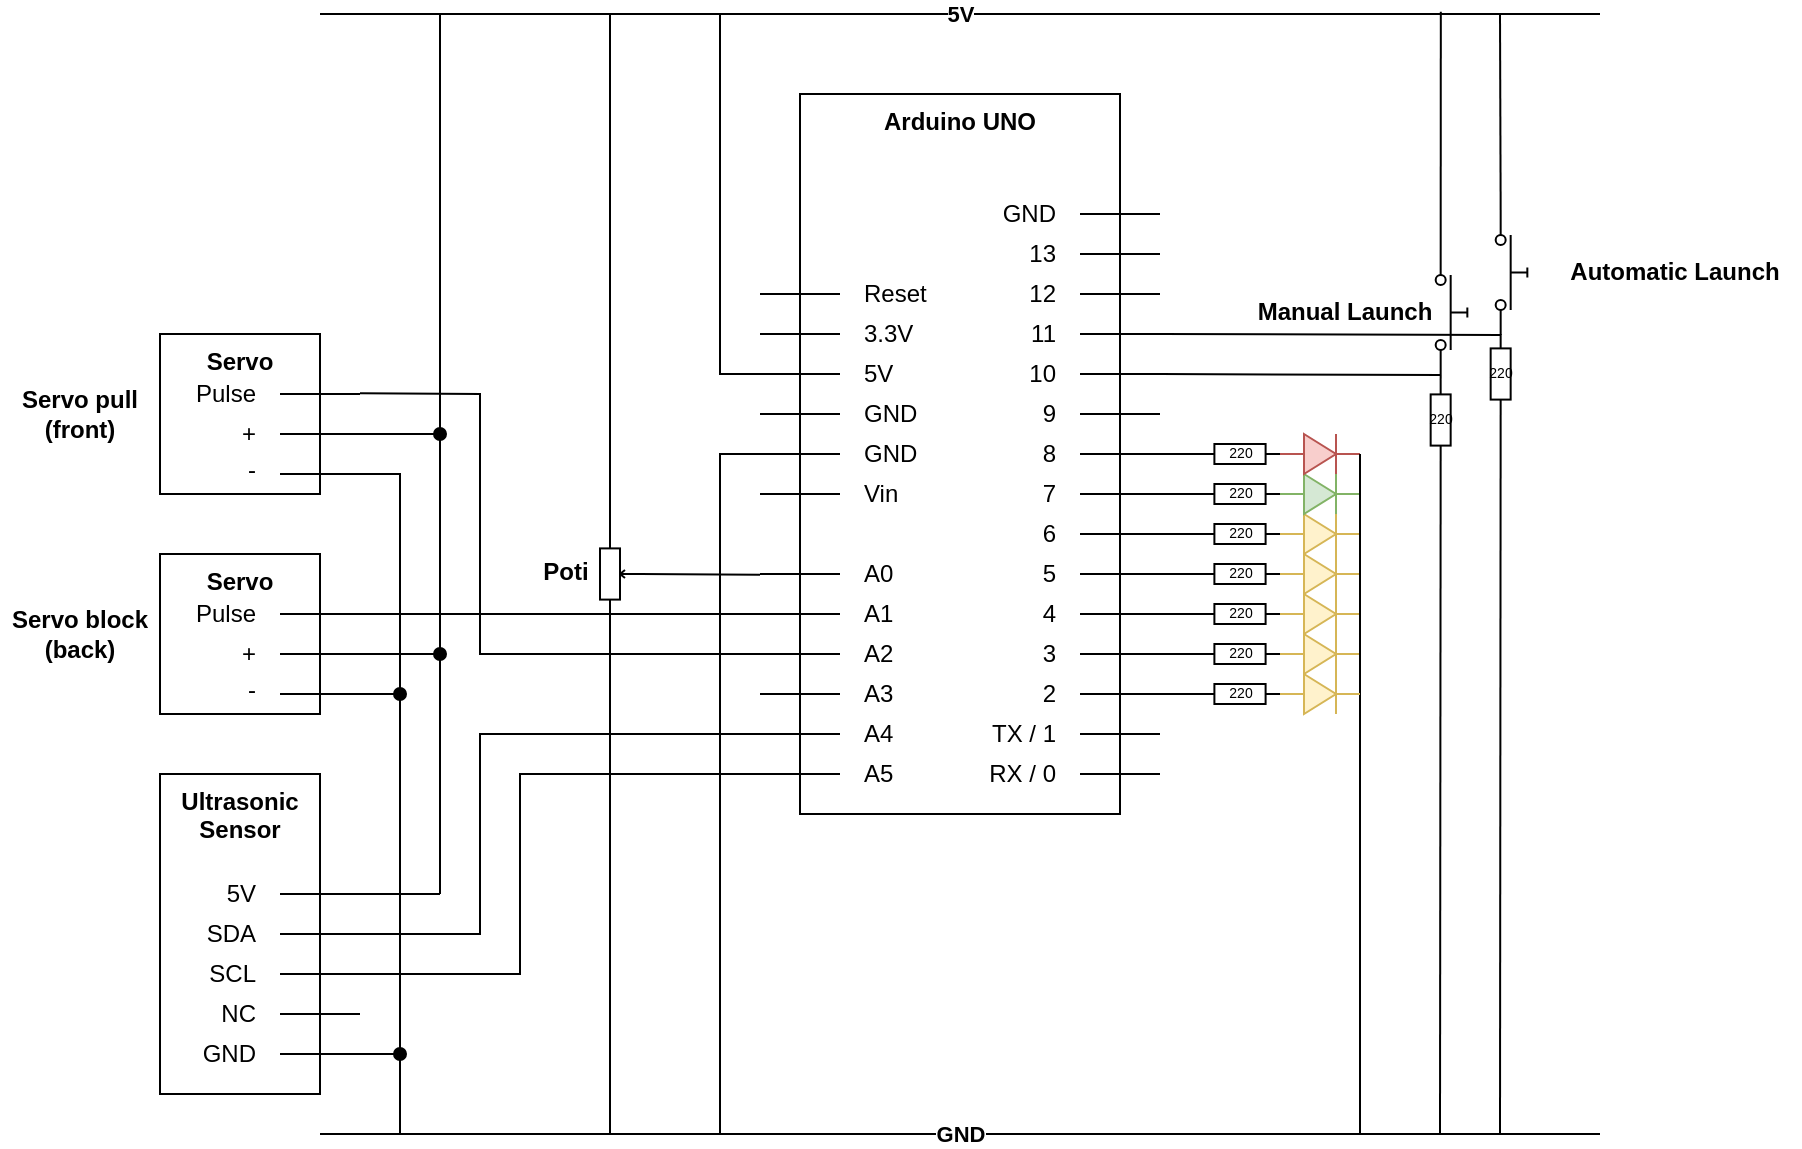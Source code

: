 <mxfile version="27.1.6">
  <diagram name="Seite-1" id="jC0z1F6yo6HCvd-8Z6JM">
    <mxGraphModel dx="1640" dy="653" grid="1" gridSize="10" guides="1" tooltips="1" connect="1" arrows="1" fold="1" page="0" pageScale="1" pageWidth="827" pageHeight="1169" math="0" shadow="0">
      <root>
        <mxCell id="0" />
        <mxCell id="1" parent="0" />
        <mxCell id="LTTtsXVFkvLHCN3D1B8W-2" value="&lt;div&gt;&lt;b&gt;Arduino UNO&lt;/b&gt;&lt;/div&gt;" style="rounded=0;whiteSpace=wrap;html=1;verticalAlign=top;" parent="1" vertex="1">
          <mxGeometry x="360" y="240" width="160" height="360" as="geometry" />
        </mxCell>
        <mxCell id="LTTtsXVFkvLHCN3D1B8W-4" value="" style="endArrow=none;html=1;rounded=0;align=right;labelPosition=left;verticalLabelPosition=middle;verticalAlign=middle;" parent="1" edge="1">
          <mxGeometry width="50" height="50" relative="1" as="geometry">
            <mxPoint x="500" y="580" as="sourcePoint" />
            <mxPoint x="540" y="580" as="targetPoint" />
          </mxGeometry>
        </mxCell>
        <mxCell id="LTTtsXVFkvLHCN3D1B8W-10" value="" style="endArrow=none;html=1;rounded=0;align=right;labelPosition=left;verticalLabelPosition=middle;verticalAlign=middle;" parent="1" edge="1">
          <mxGeometry width="50" height="50" relative="1" as="geometry">
            <mxPoint x="500" y="560" as="sourcePoint" />
            <mxPoint x="540" y="560" as="targetPoint" />
          </mxGeometry>
        </mxCell>
        <mxCell id="LTTtsXVFkvLHCN3D1B8W-11" value="" style="endArrow=none;html=1;rounded=0;align=right;labelPosition=left;verticalLabelPosition=middle;verticalAlign=middle;" parent="1" edge="1">
          <mxGeometry width="50" height="50" relative="1" as="geometry">
            <mxPoint x="500" y="540" as="sourcePoint" />
            <mxPoint x="540" y="540" as="targetPoint" />
          </mxGeometry>
        </mxCell>
        <mxCell id="LTTtsXVFkvLHCN3D1B8W-12" value="" style="endArrow=none;html=1;rounded=0;align=right;labelPosition=left;verticalLabelPosition=middle;verticalAlign=middle;" parent="1" edge="1">
          <mxGeometry width="50" height="50" relative="1" as="geometry">
            <mxPoint x="500" y="520" as="sourcePoint" />
            <mxPoint x="540" y="520" as="targetPoint" />
          </mxGeometry>
        </mxCell>
        <mxCell id="LTTtsXVFkvLHCN3D1B8W-13" value="" style="endArrow=none;html=1;rounded=0;align=right;labelPosition=left;verticalLabelPosition=middle;verticalAlign=middle;" parent="1" edge="1">
          <mxGeometry width="50" height="50" relative="1" as="geometry">
            <mxPoint x="500" y="500" as="sourcePoint" />
            <mxPoint x="540" y="500" as="targetPoint" />
          </mxGeometry>
        </mxCell>
        <mxCell id="LTTtsXVFkvLHCN3D1B8W-14" value="" style="endArrow=none;html=1;rounded=0;align=right;labelPosition=left;verticalLabelPosition=middle;verticalAlign=middle;" parent="1" edge="1">
          <mxGeometry width="50" height="50" relative="1" as="geometry">
            <mxPoint x="500" y="480" as="sourcePoint" />
            <mxPoint x="540" y="480" as="targetPoint" />
          </mxGeometry>
        </mxCell>
        <mxCell id="LTTtsXVFkvLHCN3D1B8W-15" value="" style="endArrow=none;html=1;rounded=0;align=right;labelPosition=left;verticalLabelPosition=middle;verticalAlign=middle;" parent="1" edge="1">
          <mxGeometry width="50" height="50" relative="1" as="geometry">
            <mxPoint x="500" y="460" as="sourcePoint" />
            <mxPoint x="540" y="460" as="targetPoint" />
          </mxGeometry>
        </mxCell>
        <mxCell id="LTTtsXVFkvLHCN3D1B8W-16" value="" style="endArrow=none;html=1;rounded=0;align=right;labelPosition=left;verticalLabelPosition=middle;verticalAlign=middle;" parent="1" edge="1">
          <mxGeometry width="50" height="50" relative="1" as="geometry">
            <mxPoint x="500" y="440" as="sourcePoint" />
            <mxPoint x="540" y="440" as="targetPoint" />
          </mxGeometry>
        </mxCell>
        <mxCell id="LTTtsXVFkvLHCN3D1B8W-17" value="" style="endArrow=none;html=1;rounded=0;align=right;labelPosition=left;verticalLabelPosition=middle;verticalAlign=middle;" parent="1" edge="1">
          <mxGeometry width="50" height="50" relative="1" as="geometry">
            <mxPoint x="500" y="420" as="sourcePoint" />
            <mxPoint x="540" y="420" as="targetPoint" />
          </mxGeometry>
        </mxCell>
        <mxCell id="LTTtsXVFkvLHCN3D1B8W-18" value="" style="endArrow=none;html=1;rounded=0;align=right;labelPosition=left;verticalLabelPosition=middle;verticalAlign=middle;" parent="1" edge="1">
          <mxGeometry width="50" height="50" relative="1" as="geometry">
            <mxPoint x="500" y="400" as="sourcePoint" />
            <mxPoint x="540" y="400" as="targetPoint" />
          </mxGeometry>
        </mxCell>
        <mxCell id="LTTtsXVFkvLHCN3D1B8W-19" value="" style="endArrow=none;html=1;rounded=0;align=right;labelPosition=left;verticalLabelPosition=middle;verticalAlign=middle;" parent="1" edge="1">
          <mxGeometry width="50" height="50" relative="1" as="geometry">
            <mxPoint x="500" y="380" as="sourcePoint" />
            <mxPoint x="540" y="380" as="targetPoint" />
          </mxGeometry>
        </mxCell>
        <mxCell id="LTTtsXVFkvLHCN3D1B8W-20" value="" style="endArrow=none;html=1;rounded=0;align=right;labelPosition=left;verticalLabelPosition=middle;verticalAlign=middle;" parent="1" edge="1">
          <mxGeometry width="50" height="50" relative="1" as="geometry">
            <mxPoint x="500" y="360" as="sourcePoint" />
            <mxPoint x="540" y="360" as="targetPoint" />
          </mxGeometry>
        </mxCell>
        <mxCell id="LTTtsXVFkvLHCN3D1B8W-21" value="RX / 0" style="text;html=1;align=right;verticalAlign=middle;whiteSpace=wrap;rounded=0;" parent="1" vertex="1">
          <mxGeometry x="450" y="570" width="40" height="20" as="geometry" />
        </mxCell>
        <mxCell id="LTTtsXVFkvLHCN3D1B8W-22" value="TX / 1" style="text;html=1;align=right;verticalAlign=middle;whiteSpace=wrap;rounded=0;" parent="1" vertex="1">
          <mxGeometry x="450" y="550" width="40" height="20" as="geometry" />
        </mxCell>
        <mxCell id="LTTtsXVFkvLHCN3D1B8W-23" value="2" style="text;html=1;align=right;verticalAlign=middle;whiteSpace=wrap;rounded=0;" parent="1" vertex="1">
          <mxGeometry x="450" y="530" width="40" height="20" as="geometry" />
        </mxCell>
        <mxCell id="LTTtsXVFkvLHCN3D1B8W-24" value="3" style="text;html=1;align=right;verticalAlign=middle;whiteSpace=wrap;rounded=0;" parent="1" vertex="1">
          <mxGeometry x="450" y="510" width="40" height="20" as="geometry" />
        </mxCell>
        <mxCell id="LTTtsXVFkvLHCN3D1B8W-25" value="4" style="text;html=1;align=right;verticalAlign=middle;whiteSpace=wrap;rounded=0;" parent="1" vertex="1">
          <mxGeometry x="450" y="490" width="40" height="20" as="geometry" />
        </mxCell>
        <mxCell id="LTTtsXVFkvLHCN3D1B8W-26" value="5" style="text;html=1;align=right;verticalAlign=middle;whiteSpace=wrap;rounded=0;" parent="1" vertex="1">
          <mxGeometry x="450" y="470" width="40" height="20" as="geometry" />
        </mxCell>
        <mxCell id="LTTtsXVFkvLHCN3D1B8W-27" value="6" style="text;html=1;align=right;verticalAlign=middle;whiteSpace=wrap;rounded=0;" parent="1" vertex="1">
          <mxGeometry x="450" y="450" width="40" height="20" as="geometry" />
        </mxCell>
        <mxCell id="LTTtsXVFkvLHCN3D1B8W-28" value="7" style="text;html=1;align=right;verticalAlign=middle;whiteSpace=wrap;rounded=0;" parent="1" vertex="1">
          <mxGeometry x="450" y="430" width="40" height="20" as="geometry" />
        </mxCell>
        <mxCell id="LTTtsXVFkvLHCN3D1B8W-29" value="8" style="text;html=1;align=right;verticalAlign=middle;whiteSpace=wrap;rounded=0;" parent="1" vertex="1">
          <mxGeometry x="450" y="410" width="40" height="20" as="geometry" />
        </mxCell>
        <mxCell id="LTTtsXVFkvLHCN3D1B8W-30" value="9" style="text;html=1;align=right;verticalAlign=middle;whiteSpace=wrap;rounded=0;" parent="1" vertex="1">
          <mxGeometry x="450" y="390" width="40" height="20" as="geometry" />
        </mxCell>
        <mxCell id="LTTtsXVFkvLHCN3D1B8W-31" value="10" style="text;html=1;align=right;verticalAlign=middle;whiteSpace=wrap;rounded=0;" parent="1" vertex="1">
          <mxGeometry x="450" y="370" width="40" height="20" as="geometry" />
        </mxCell>
        <mxCell id="LTTtsXVFkvLHCN3D1B8W-32" value="11" style="text;html=1;align=right;verticalAlign=middle;whiteSpace=wrap;rounded=0;" parent="1" vertex="1">
          <mxGeometry x="450" y="350" width="40" height="20" as="geometry" />
        </mxCell>
        <mxCell id="LTTtsXVFkvLHCN3D1B8W-34" value="" style="endArrow=none;html=1;rounded=0;align=right;labelPosition=left;verticalLabelPosition=middle;verticalAlign=middle;" parent="1" edge="1">
          <mxGeometry width="50" height="50" relative="1" as="geometry">
            <mxPoint x="500" y="340" as="sourcePoint" />
            <mxPoint x="540" y="340" as="targetPoint" />
          </mxGeometry>
        </mxCell>
        <mxCell id="LTTtsXVFkvLHCN3D1B8W-35" value="" style="endArrow=none;html=1;rounded=0;align=right;labelPosition=left;verticalLabelPosition=middle;verticalAlign=middle;" parent="1" edge="1">
          <mxGeometry width="50" height="50" relative="1" as="geometry">
            <mxPoint x="500" y="320" as="sourcePoint" />
            <mxPoint x="540" y="320" as="targetPoint" />
          </mxGeometry>
        </mxCell>
        <mxCell id="LTTtsXVFkvLHCN3D1B8W-36" value="12" style="text;html=1;align=right;verticalAlign=middle;whiteSpace=wrap;rounded=0;" parent="1" vertex="1">
          <mxGeometry x="450" y="330" width="40" height="20" as="geometry" />
        </mxCell>
        <mxCell id="LTTtsXVFkvLHCN3D1B8W-37" value="13" style="text;html=1;align=right;verticalAlign=middle;whiteSpace=wrap;rounded=0;" parent="1" vertex="1">
          <mxGeometry x="450" y="310" width="40" height="20" as="geometry" />
        </mxCell>
        <mxCell id="LTTtsXVFkvLHCN3D1B8W-38" value="" style="endArrow=none;html=1;rounded=0;align=right;labelPosition=left;verticalLabelPosition=middle;verticalAlign=middle;" parent="1" edge="1">
          <mxGeometry width="50" height="50" relative="1" as="geometry">
            <mxPoint x="340" y="580" as="sourcePoint" />
            <mxPoint x="380" y="580" as="targetPoint" />
          </mxGeometry>
        </mxCell>
        <mxCell id="LTTtsXVFkvLHCN3D1B8W-39" value="" style="endArrow=none;html=1;rounded=0;align=right;labelPosition=left;verticalLabelPosition=middle;verticalAlign=middle;" parent="1" edge="1">
          <mxGeometry width="50" height="50" relative="1" as="geometry">
            <mxPoint x="340" y="560" as="sourcePoint" />
            <mxPoint x="380" y="560" as="targetPoint" />
          </mxGeometry>
        </mxCell>
        <mxCell id="LTTtsXVFkvLHCN3D1B8W-40" value="" style="endArrow=none;html=1;rounded=0;align=right;labelPosition=left;verticalLabelPosition=middle;verticalAlign=middle;" parent="1" edge="1">
          <mxGeometry width="50" height="50" relative="1" as="geometry">
            <mxPoint x="340" y="540" as="sourcePoint" />
            <mxPoint x="380" y="540" as="targetPoint" />
          </mxGeometry>
        </mxCell>
        <mxCell id="LTTtsXVFkvLHCN3D1B8W-41" value="" style="endArrow=none;html=1;rounded=0;align=right;labelPosition=left;verticalLabelPosition=middle;verticalAlign=middle;" parent="1" edge="1">
          <mxGeometry width="50" height="50" relative="1" as="geometry">
            <mxPoint x="340" y="520" as="sourcePoint" />
            <mxPoint x="380" y="520" as="targetPoint" />
          </mxGeometry>
        </mxCell>
        <mxCell id="LTTtsXVFkvLHCN3D1B8W-42" value="" style="endArrow=none;html=1;rounded=0;align=right;labelPosition=left;verticalLabelPosition=middle;verticalAlign=middle;" parent="1" edge="1">
          <mxGeometry width="50" height="50" relative="1" as="geometry">
            <mxPoint x="340" y="500" as="sourcePoint" />
            <mxPoint x="380" y="500" as="targetPoint" />
          </mxGeometry>
        </mxCell>
        <mxCell id="LTTtsXVFkvLHCN3D1B8W-43" value="" style="endArrow=none;html=1;rounded=0;align=right;labelPosition=left;verticalLabelPosition=middle;verticalAlign=middle;" parent="1" edge="1">
          <mxGeometry width="50" height="50" relative="1" as="geometry">
            <mxPoint x="340" y="480" as="sourcePoint" />
            <mxPoint x="380" y="480" as="targetPoint" />
          </mxGeometry>
        </mxCell>
        <mxCell id="LTTtsXVFkvLHCN3D1B8W-45" value="" style="endArrow=none;html=1;rounded=0;align=right;labelPosition=left;verticalLabelPosition=middle;verticalAlign=middle;" parent="1" edge="1">
          <mxGeometry width="50" height="50" relative="1" as="geometry">
            <mxPoint x="340" y="440" as="sourcePoint" />
            <mxPoint x="380" y="440" as="targetPoint" />
          </mxGeometry>
        </mxCell>
        <mxCell id="LTTtsXVFkvLHCN3D1B8W-46" value="" style="endArrow=none;html=1;rounded=0;align=right;labelPosition=left;verticalLabelPosition=middle;verticalAlign=middle;" parent="1" edge="1">
          <mxGeometry width="50" height="50" relative="1" as="geometry">
            <mxPoint x="340" y="420" as="sourcePoint" />
            <mxPoint x="380" y="420" as="targetPoint" />
          </mxGeometry>
        </mxCell>
        <mxCell id="LTTtsXVFkvLHCN3D1B8W-47" value="" style="endArrow=none;html=1;rounded=0;align=right;labelPosition=left;verticalLabelPosition=middle;verticalAlign=middle;" parent="1" edge="1">
          <mxGeometry width="50" height="50" relative="1" as="geometry">
            <mxPoint x="340" y="400" as="sourcePoint" />
            <mxPoint x="380" y="400" as="targetPoint" />
          </mxGeometry>
        </mxCell>
        <mxCell id="LTTtsXVFkvLHCN3D1B8W-48" value="" style="endArrow=none;html=1;rounded=0;align=right;labelPosition=left;verticalLabelPosition=middle;verticalAlign=middle;" parent="1" edge="1">
          <mxGeometry width="50" height="50" relative="1" as="geometry">
            <mxPoint x="340" y="380" as="sourcePoint" />
            <mxPoint x="380" y="380" as="targetPoint" />
          </mxGeometry>
        </mxCell>
        <mxCell id="LTTtsXVFkvLHCN3D1B8W-49" value="" style="endArrow=none;html=1;rounded=0;align=right;labelPosition=left;verticalLabelPosition=middle;verticalAlign=middle;" parent="1" edge="1">
          <mxGeometry width="50" height="50" relative="1" as="geometry">
            <mxPoint x="340" y="360" as="sourcePoint" />
            <mxPoint x="380" y="360" as="targetPoint" />
          </mxGeometry>
        </mxCell>
        <mxCell id="LTTtsXVFkvLHCN3D1B8W-50" value="A5" style="text;html=1;align=left;verticalAlign=middle;whiteSpace=wrap;rounded=0;" parent="1" vertex="1">
          <mxGeometry x="390" y="570" width="40" height="20" as="geometry" />
        </mxCell>
        <mxCell id="LTTtsXVFkvLHCN3D1B8W-51" value="A4" style="text;html=1;align=left;verticalAlign=middle;whiteSpace=wrap;rounded=0;" parent="1" vertex="1">
          <mxGeometry x="390" y="550" width="40" height="20" as="geometry" />
        </mxCell>
        <mxCell id="LTTtsXVFkvLHCN3D1B8W-52" value="A3" style="text;html=1;align=left;verticalAlign=middle;whiteSpace=wrap;rounded=0;" parent="1" vertex="1">
          <mxGeometry x="390" y="530" width="40" height="20" as="geometry" />
        </mxCell>
        <mxCell id="LTTtsXVFkvLHCN3D1B8W-53" value="A2" style="text;html=1;align=left;verticalAlign=middle;whiteSpace=wrap;rounded=0;" parent="1" vertex="1">
          <mxGeometry x="390" y="510" width="40" height="20" as="geometry" />
        </mxCell>
        <mxCell id="LTTtsXVFkvLHCN3D1B8W-54" value="A1" style="text;html=1;align=left;verticalAlign=middle;whiteSpace=wrap;rounded=0;" parent="1" vertex="1">
          <mxGeometry x="390" y="490" width="40" height="20" as="geometry" />
        </mxCell>
        <mxCell id="LTTtsXVFkvLHCN3D1B8W-55" value="A0" style="text;html=1;align=left;verticalAlign=middle;whiteSpace=wrap;rounded=0;" parent="1" vertex="1">
          <mxGeometry x="390" y="470" width="40" height="20" as="geometry" />
        </mxCell>
        <mxCell id="LTTtsXVFkvLHCN3D1B8W-57" value="Vin" style="text;html=1;align=left;verticalAlign=middle;whiteSpace=wrap;rounded=0;" parent="1" vertex="1">
          <mxGeometry x="390" y="430" width="40" height="20" as="geometry" />
        </mxCell>
        <mxCell id="LTTtsXVFkvLHCN3D1B8W-58" value="GND" style="text;html=1;align=left;verticalAlign=middle;whiteSpace=wrap;rounded=0;" parent="1" vertex="1">
          <mxGeometry x="390" y="410" width="40" height="20" as="geometry" />
        </mxCell>
        <mxCell id="LTTtsXVFkvLHCN3D1B8W-59" value="GND" style="text;html=1;align=left;verticalAlign=middle;whiteSpace=wrap;rounded=0;" parent="1" vertex="1">
          <mxGeometry x="390" y="390" width="40" height="20" as="geometry" />
        </mxCell>
        <mxCell id="LTTtsXVFkvLHCN3D1B8W-60" value="5V" style="text;html=1;align=left;verticalAlign=middle;whiteSpace=wrap;rounded=0;" parent="1" vertex="1">
          <mxGeometry x="390" y="370" width="40" height="20" as="geometry" />
        </mxCell>
        <mxCell id="LTTtsXVFkvLHCN3D1B8W-61" value="3.3V" style="text;html=1;align=left;verticalAlign=middle;whiteSpace=wrap;rounded=0;" parent="1" vertex="1">
          <mxGeometry x="390" y="350" width="40" height="20" as="geometry" />
        </mxCell>
        <mxCell id="LTTtsXVFkvLHCN3D1B8W-62" value="" style="endArrow=none;html=1;rounded=0;align=right;labelPosition=left;verticalLabelPosition=middle;verticalAlign=middle;" parent="1" edge="1">
          <mxGeometry width="50" height="50" relative="1" as="geometry">
            <mxPoint x="340" y="340" as="sourcePoint" />
            <mxPoint x="380" y="340" as="targetPoint" />
          </mxGeometry>
        </mxCell>
        <mxCell id="LTTtsXVFkvLHCN3D1B8W-64" value="Reset" style="text;html=1;align=left;verticalAlign=middle;whiteSpace=wrap;rounded=0;" parent="1" vertex="1">
          <mxGeometry x="390" y="330" width="40" height="20" as="geometry" />
        </mxCell>
        <mxCell id="LTTtsXVFkvLHCN3D1B8W-67" value="" style="pointerEvents=1;fillColor=#fff2cc;verticalLabelPosition=bottom;shadow=0;dashed=0;align=center;html=1;verticalAlign=top;shape=mxgraph.electrical.diodes.diode;strokeColor=#d6b656;" parent="1" vertex="1">
          <mxGeometry x="600" y="450" width="40" height="20" as="geometry" />
        </mxCell>
        <mxCell id="LTTtsXVFkvLHCN3D1B8W-68" value="" style="pointerEvents=1;fillColor=#fff2cc;verticalLabelPosition=bottom;shadow=0;dashed=0;align=center;html=1;verticalAlign=top;shape=mxgraph.electrical.diodes.diode;strokeColor=#d6b656;" parent="1" vertex="1">
          <mxGeometry x="600" y="490" width="40" height="20" as="geometry" />
        </mxCell>
        <mxCell id="LTTtsXVFkvLHCN3D1B8W-69" value="" style="pointerEvents=1;fillColor=#fff2cc;verticalLabelPosition=bottom;shadow=0;dashed=0;align=center;html=1;verticalAlign=top;shape=mxgraph.electrical.diodes.diode;strokeColor=#d6b656;" parent="1" vertex="1">
          <mxGeometry x="600" y="510" width="40" height="20" as="geometry" />
        </mxCell>
        <mxCell id="LTTtsXVFkvLHCN3D1B8W-72" value="" style="endArrow=none;html=1;rounded=0;align=right;labelPosition=left;verticalLabelPosition=middle;verticalAlign=middle;" parent="1" edge="1">
          <mxGeometry width="50" height="50" relative="1" as="geometry">
            <mxPoint x="500" y="300" as="sourcePoint" />
            <mxPoint x="540" y="300" as="targetPoint" />
          </mxGeometry>
        </mxCell>
        <mxCell id="LTTtsXVFkvLHCN3D1B8W-73" value="GND" style="text;html=1;align=right;verticalAlign=middle;whiteSpace=wrap;rounded=0;" parent="1" vertex="1">
          <mxGeometry x="450" y="290" width="40" height="20" as="geometry" />
        </mxCell>
        <mxCell id="LTTtsXVFkvLHCN3D1B8W-74" value="" style="pointerEvents=1;fillColor=#fff2cc;verticalLabelPosition=bottom;shadow=0;dashed=0;align=center;html=1;verticalAlign=top;shape=mxgraph.electrical.diodes.diode;strokeColor=#d6b656;" parent="1" vertex="1">
          <mxGeometry x="600" y="470" width="40" height="20" as="geometry" />
        </mxCell>
        <mxCell id="LTTtsXVFkvLHCN3D1B8W-88" style="edgeStyle=orthogonalEdgeStyle;rounded=0;orthogonalLoop=1;jettySize=auto;html=1;endArrow=none;startFill=0;" parent="1" source="LTTtsXVFkvLHCN3D1B8W-75" edge="1">
          <mxGeometry relative="1" as="geometry">
            <mxPoint x="540" y="460" as="targetPoint" />
          </mxGeometry>
        </mxCell>
        <mxCell id="LTTtsXVFkvLHCN3D1B8W-75" value="220" style="pointerEvents=1;verticalLabelPosition=middle;shadow=0;dashed=0;align=center;html=1;verticalAlign=middle;shape=mxgraph.electrical.resistors.resistor_1;labelPosition=center;fontSize=7;" parent="1" vertex="1">
          <mxGeometry x="560" y="455" width="40" height="10" as="geometry" />
        </mxCell>
        <mxCell id="LTTtsXVFkvLHCN3D1B8W-89" style="edgeStyle=orthogonalEdgeStyle;rounded=0;orthogonalLoop=1;jettySize=auto;html=1;endArrow=none;startFill=0;" parent="1" source="LTTtsXVFkvLHCN3D1B8W-76" edge="1">
          <mxGeometry relative="1" as="geometry">
            <mxPoint x="540" y="480" as="targetPoint" />
          </mxGeometry>
        </mxCell>
        <mxCell id="LTTtsXVFkvLHCN3D1B8W-76" value="220" style="pointerEvents=1;verticalLabelPosition=middle;shadow=0;dashed=0;align=center;html=1;verticalAlign=middle;shape=mxgraph.electrical.resistors.resistor_1;labelPosition=center;fontSize=7;" parent="1" vertex="1">
          <mxGeometry x="560" y="475" width="40" height="10" as="geometry" />
        </mxCell>
        <mxCell id="LTTtsXVFkvLHCN3D1B8W-90" style="edgeStyle=orthogonalEdgeStyle;rounded=0;orthogonalLoop=1;jettySize=auto;html=1;endArrow=none;startFill=0;" parent="1" source="LTTtsXVFkvLHCN3D1B8W-77" edge="1">
          <mxGeometry relative="1" as="geometry">
            <mxPoint x="540" y="500" as="targetPoint" />
          </mxGeometry>
        </mxCell>
        <mxCell id="LTTtsXVFkvLHCN3D1B8W-77" value="220" style="pointerEvents=1;verticalLabelPosition=middle;shadow=0;dashed=0;align=center;html=1;verticalAlign=middle;shape=mxgraph.electrical.resistors.resistor_1;labelPosition=center;fontSize=7;" parent="1" vertex="1">
          <mxGeometry x="560" y="495" width="40" height="10" as="geometry" />
        </mxCell>
        <mxCell id="LTTtsXVFkvLHCN3D1B8W-91" style="edgeStyle=orthogonalEdgeStyle;rounded=0;orthogonalLoop=1;jettySize=auto;html=1;endArrow=none;startFill=0;" parent="1" source="LTTtsXVFkvLHCN3D1B8W-78" edge="1">
          <mxGeometry relative="1" as="geometry">
            <mxPoint x="540" y="520" as="targetPoint" />
          </mxGeometry>
        </mxCell>
        <mxCell id="LTTtsXVFkvLHCN3D1B8W-78" value="220" style="pointerEvents=1;verticalLabelPosition=middle;shadow=0;dashed=0;align=center;html=1;verticalAlign=middle;shape=mxgraph.electrical.resistors.resistor_1;labelPosition=center;fontSize=7;" parent="1" vertex="1">
          <mxGeometry x="560" y="515" width="40" height="10" as="geometry" />
        </mxCell>
        <mxCell id="LTTtsXVFkvLHCN3D1B8W-86" style="edgeStyle=orthogonalEdgeStyle;rounded=0;orthogonalLoop=1;jettySize=auto;html=1;endArrow=none;startFill=0;" parent="1" source="LTTtsXVFkvLHCN3D1B8W-81" edge="1">
          <mxGeometry relative="1" as="geometry">
            <mxPoint x="540" y="440" as="targetPoint" />
            <Array as="points">
              <mxPoint x="540" y="440" />
            </Array>
          </mxGeometry>
        </mxCell>
        <mxCell id="LTTtsXVFkvLHCN3D1B8W-81" value="220" style="pointerEvents=1;verticalLabelPosition=middle;shadow=0;dashed=0;align=center;html=1;verticalAlign=middle;shape=mxgraph.electrical.resistors.resistor_1;labelPosition=center;fontSize=7;" parent="1" vertex="1">
          <mxGeometry x="560" y="435" width="40" height="10" as="geometry" />
        </mxCell>
        <mxCell id="LTTtsXVFkvLHCN3D1B8W-82" value="" style="pointerEvents=1;fillColor=#d5e8d4;verticalLabelPosition=bottom;shadow=0;dashed=0;align=center;html=1;verticalAlign=top;shape=mxgraph.electrical.diodes.diode;strokeColor=#82b366;" parent="1" vertex="1">
          <mxGeometry x="600" y="430" width="40" height="20" as="geometry" />
        </mxCell>
        <mxCell id="LTTtsXVFkvLHCN3D1B8W-87" style="edgeStyle=orthogonalEdgeStyle;rounded=0;orthogonalLoop=1;jettySize=auto;html=1;endArrow=none;startFill=0;" parent="1" source="LTTtsXVFkvLHCN3D1B8W-83" edge="1">
          <mxGeometry relative="1" as="geometry">
            <mxPoint x="540" y="420" as="targetPoint" />
            <Array as="points">
              <mxPoint x="570" y="420" />
              <mxPoint x="570" y="420" />
            </Array>
          </mxGeometry>
        </mxCell>
        <mxCell id="LTTtsXVFkvLHCN3D1B8W-83" value="220" style="pointerEvents=1;verticalLabelPosition=middle;shadow=0;dashed=0;align=center;html=1;verticalAlign=middle;shape=mxgraph.electrical.resistors.resistor_1;labelPosition=center;fontSize=7;" parent="1" vertex="1">
          <mxGeometry x="560" y="415" width="40" height="10" as="geometry" />
        </mxCell>
        <mxCell id="LTTtsXVFkvLHCN3D1B8W-84" value="" style="pointerEvents=1;fillColor=#f8cecc;verticalLabelPosition=bottom;shadow=0;dashed=0;align=center;html=1;verticalAlign=top;shape=mxgraph.electrical.diodes.diode;strokeColor=#b85450;" parent="1" vertex="1">
          <mxGeometry x="600" y="410" width="40" height="20" as="geometry" />
        </mxCell>
        <mxCell id="5yp8rKbDOKA8DRxwV9Yd-14" style="edgeStyle=none;rounded=0;orthogonalLoop=1;jettySize=auto;html=1;exitX=1;exitY=0.25;exitDx=0;exitDy=0;exitPerimeter=0;endArrow=none;startFill=0;" edge="1" parent="1" source="LTTtsXVFkvLHCN3D1B8W-93">
          <mxGeometry relative="1" as="geometry">
            <mxPoint x="265" y="760" as="targetPoint" />
          </mxGeometry>
        </mxCell>
        <mxCell id="5yp8rKbDOKA8DRxwV9Yd-15" style="edgeStyle=none;rounded=0;orthogonalLoop=1;jettySize=auto;html=1;exitX=0;exitY=0.25;exitDx=0;exitDy=0;exitPerimeter=0;endArrow=none;startFill=0;" edge="1" parent="1" source="LTTtsXVFkvLHCN3D1B8W-93">
          <mxGeometry relative="1" as="geometry">
            <mxPoint x="265" y="200" as="targetPoint" />
          </mxGeometry>
        </mxCell>
        <mxCell id="5yp8rKbDOKA8DRxwV9Yd-16" style="edgeStyle=none;rounded=0;orthogonalLoop=1;jettySize=auto;html=1;exitX=0.5;exitY=1;exitDx=0;exitDy=0;exitPerimeter=0;endArrow=none;startFill=0;" edge="1" parent="1" source="LTTtsXVFkvLHCN3D1B8W-93">
          <mxGeometry relative="1" as="geometry">
            <mxPoint x="340" y="480.333" as="targetPoint" />
          </mxGeometry>
        </mxCell>
        <mxCell id="LTTtsXVFkvLHCN3D1B8W-93" value="" style="pointerEvents=1;verticalLabelPosition=bottom;shadow=0;dashed=0;align=center;html=1;verticalAlign=top;shape=mxgraph.electrical.resistors.potentiometer_1;direction=north;" parent="1" vertex="1">
          <mxGeometry x="260" y="460" width="20" height="40" as="geometry" />
        </mxCell>
        <mxCell id="5yp8rKbDOKA8DRxwV9Yd-1" value="Servo" style="whiteSpace=wrap;html=1;aspect=fixed;verticalAlign=top;fontStyle=1" vertex="1" parent="1">
          <mxGeometry x="40" y="470" width="80" height="80" as="geometry" />
        </mxCell>
        <mxCell id="5yp8rKbDOKA8DRxwV9Yd-6" value="" style="endArrow=oval;html=1;rounded=0;align=right;labelPosition=left;verticalLabelPosition=middle;verticalAlign=middle;endFill=1;" edge="1" parent="1">
          <mxGeometry width="50" height="50" relative="1" as="geometry">
            <mxPoint x="100" y="540" as="sourcePoint" />
            <mxPoint x="160" y="540" as="targetPoint" />
          </mxGeometry>
        </mxCell>
        <mxCell id="5yp8rKbDOKA8DRxwV9Yd-7" value="" style="endArrow=oval;html=1;rounded=0;align=right;labelPosition=left;verticalLabelPosition=middle;verticalAlign=middle;endFill=1;" edge="1" parent="1">
          <mxGeometry width="50" height="50" relative="1" as="geometry">
            <mxPoint x="100" y="520" as="sourcePoint" />
            <mxPoint x="180" y="520" as="targetPoint" />
          </mxGeometry>
        </mxCell>
        <mxCell id="5yp8rKbDOKA8DRxwV9Yd-8" value="-" style="text;html=1;align=right;verticalAlign=middle;whiteSpace=wrap;rounded=0;" vertex="1" parent="1">
          <mxGeometry x="50" y="528" width="40" height="20" as="geometry" />
        </mxCell>
        <mxCell id="5yp8rKbDOKA8DRxwV9Yd-9" value="+" style="text;html=1;align=right;verticalAlign=middle;whiteSpace=wrap;rounded=0;" vertex="1" parent="1">
          <mxGeometry x="50" y="510" width="40" height="20" as="geometry" />
        </mxCell>
        <mxCell id="5yp8rKbDOKA8DRxwV9Yd-10" value="" style="endArrow=none;html=1;rounded=0;align=right;labelPosition=left;verticalLabelPosition=middle;verticalAlign=middle;" edge="1" parent="1">
          <mxGeometry width="50" height="50" relative="1" as="geometry">
            <mxPoint x="140" y="500" as="sourcePoint" />
            <mxPoint x="340" y="500" as="targetPoint" />
          </mxGeometry>
        </mxCell>
        <mxCell id="5yp8rKbDOKA8DRxwV9Yd-11" value="Pulse" style="text;html=1;align=right;verticalAlign=middle;whiteSpace=wrap;rounded=0;" vertex="1" parent="1">
          <mxGeometry x="50" y="490" width="40" height="20" as="geometry" />
        </mxCell>
        <mxCell id="5yp8rKbDOKA8DRxwV9Yd-12" value="5V" style="edgeStyle=none;orthogonalLoop=1;jettySize=auto;html=1;rounded=0;endArrow=none;startFill=0;fontStyle=1" edge="1" parent="1">
          <mxGeometry width="80" relative="1" as="geometry">
            <mxPoint x="120" y="200" as="sourcePoint" />
            <mxPoint x="760" y="200" as="targetPoint" />
            <Array as="points" />
          </mxGeometry>
        </mxCell>
        <mxCell id="5yp8rKbDOKA8DRxwV9Yd-13" value="GND" style="edgeStyle=none;orthogonalLoop=1;jettySize=auto;html=1;rounded=0;endArrow=none;startFill=0;fontStyle=1" edge="1" parent="1">
          <mxGeometry width="80" relative="1" as="geometry">
            <mxPoint x="120" y="760" as="sourcePoint" />
            <mxPoint x="760" y="760" as="targetPoint" />
            <Array as="points" />
          </mxGeometry>
        </mxCell>
        <mxCell id="5yp8rKbDOKA8DRxwV9Yd-18" value="" style="edgeStyle=none;orthogonalLoop=1;jettySize=auto;html=1;rounded=0;endArrow=none;startFill=0;" edge="1" parent="1">
          <mxGeometry width="80" relative="1" as="geometry">
            <mxPoint x="140" y="430" as="sourcePoint" />
            <mxPoint x="160" y="760" as="targetPoint" />
            <Array as="points">
              <mxPoint x="160" y="430" />
            </Array>
          </mxGeometry>
        </mxCell>
        <mxCell id="5yp8rKbDOKA8DRxwV9Yd-19" value="" style="edgeStyle=none;orthogonalLoop=1;jettySize=auto;html=1;rounded=0;endArrow=none;startFill=0;" edge="1" parent="1">
          <mxGeometry width="80" relative="1" as="geometry">
            <mxPoint x="340" y="380" as="sourcePoint" />
            <mxPoint x="320" y="200" as="targetPoint" />
            <Array as="points">
              <mxPoint x="320" y="380" />
            </Array>
          </mxGeometry>
        </mxCell>
        <mxCell id="5yp8rKbDOKA8DRxwV9Yd-20" value="" style="edgeStyle=none;orthogonalLoop=1;jettySize=auto;html=1;rounded=0;exitX=1;exitY=0.5;exitDx=0;exitDy=0;exitPerimeter=0;endArrow=none;startFill=0;" edge="1" parent="1" source="LTTtsXVFkvLHCN3D1B8W-84">
          <mxGeometry width="80" relative="1" as="geometry">
            <mxPoint x="750" y="550" as="sourcePoint" />
            <mxPoint x="640" y="760" as="targetPoint" />
            <Array as="points" />
          </mxGeometry>
        </mxCell>
        <mxCell id="5yp8rKbDOKA8DRxwV9Yd-21" value="" style="edgeStyle=none;orthogonalLoop=1;jettySize=auto;html=1;rounded=0;endArrow=none;startFill=0;" edge="1" parent="1">
          <mxGeometry width="80" relative="1" as="geometry">
            <mxPoint x="340" y="420" as="sourcePoint" />
            <mxPoint x="320" y="760" as="targetPoint" />
            <Array as="points">
              <mxPoint x="320" y="420" />
            </Array>
          </mxGeometry>
        </mxCell>
        <mxCell id="5yp8rKbDOKA8DRxwV9Yd-22" value="" style="pointerEvents=1;fillColor=#fff2cc;verticalLabelPosition=bottom;shadow=0;dashed=0;align=center;html=1;verticalAlign=top;shape=mxgraph.electrical.diodes.diode;strokeColor=#d6b656;" vertex="1" parent="1">
          <mxGeometry x="600" y="530" width="40" height="20" as="geometry" />
        </mxCell>
        <mxCell id="5yp8rKbDOKA8DRxwV9Yd-23" value="220" style="pointerEvents=1;verticalLabelPosition=middle;shadow=0;dashed=0;align=center;html=1;verticalAlign=middle;shape=mxgraph.electrical.resistors.resistor_1;labelPosition=center;fontSize=7;" vertex="1" parent="1">
          <mxGeometry x="560" y="535" width="40" height="10" as="geometry" />
        </mxCell>
        <mxCell id="5yp8rKbDOKA8DRxwV9Yd-24" style="edgeStyle=orthogonalEdgeStyle;rounded=0;orthogonalLoop=1;jettySize=auto;html=1;endArrow=none;startFill=0;" edge="1" source="5yp8rKbDOKA8DRxwV9Yd-23" parent="1">
          <mxGeometry relative="1" as="geometry">
            <mxPoint x="540" y="540" as="targetPoint" />
          </mxGeometry>
        </mxCell>
        <mxCell id="5yp8rKbDOKA8DRxwV9Yd-25" value="Poti" style="text;strokeColor=none;align=center;fillColor=none;html=1;verticalAlign=middle;whiteSpace=wrap;rounded=0;fontStyle=1" vertex="1" parent="1">
          <mxGeometry x="213" y="464" width="60" height="30" as="geometry" />
        </mxCell>
        <mxCell id="5yp8rKbDOKA8DRxwV9Yd-28" style="edgeStyle=none;rounded=0;orthogonalLoop=1;jettySize=auto;html=1;exitX=1;exitY=0.8;exitDx=0;exitDy=0;endArrow=none;startFill=0;" edge="1" parent="1" source="5yp8rKbDOKA8DRxwV9Yd-26">
          <mxGeometry relative="1" as="geometry">
            <mxPoint x="540" y="380" as="targetPoint" />
          </mxGeometry>
        </mxCell>
        <mxCell id="5yp8rKbDOKA8DRxwV9Yd-35" style="edgeStyle=none;rounded=0;orthogonalLoop=1;jettySize=auto;html=1;exitX=0;exitY=0.8;exitDx=0;exitDy=0;endArrow=none;startFill=0;" edge="1" parent="1" source="5yp8rKbDOKA8DRxwV9Yd-26">
          <mxGeometry relative="1" as="geometry">
            <mxPoint x="680.405" y="198.919" as="targetPoint" />
          </mxGeometry>
        </mxCell>
        <mxCell id="5yp8rKbDOKA8DRxwV9Yd-26" value="" style="html=1;shape=mxgraph.electrical.electro-mechanical.pushbutton;aspect=fixed;elSwitchState=off;direction=south;" vertex="1" parent="1">
          <mxGeometry x="677" y="318" width="16.67" height="62.52" as="geometry" />
        </mxCell>
        <mxCell id="5yp8rKbDOKA8DRxwV9Yd-36" style="edgeStyle=none;rounded=0;orthogonalLoop=1;jettySize=auto;html=1;exitX=1;exitY=0.5;exitDx=0;exitDy=0;exitPerimeter=0;endArrow=none;startFill=0;" edge="1" parent="1" source="5yp8rKbDOKA8DRxwV9Yd-30">
          <mxGeometry relative="1" as="geometry">
            <mxPoint x="680" y="760" as="targetPoint" />
          </mxGeometry>
        </mxCell>
        <mxCell id="5yp8rKbDOKA8DRxwV9Yd-30" value="220" style="pointerEvents=1;verticalLabelPosition=middle;shadow=0;dashed=0;align=center;html=1;verticalAlign=middle;shape=mxgraph.electrical.resistors.resistor_1;labelPosition=center;fontSize=7;direction=south;" vertex="1" parent="1">
          <mxGeometry x="675.33" y="383" width="10" height="40" as="geometry" />
        </mxCell>
        <mxCell id="5yp8rKbDOKA8DRxwV9Yd-33" style="edgeStyle=none;rounded=0;orthogonalLoop=1;jettySize=auto;html=1;exitX=1;exitY=0.8;exitDx=0;exitDy=0;entryX=0;entryY=0.5;entryDx=0;entryDy=0;entryPerimeter=0;endArrow=none;startFill=0;" edge="1" parent="1" source="5yp8rKbDOKA8DRxwV9Yd-26" target="5yp8rKbDOKA8DRxwV9Yd-30">
          <mxGeometry relative="1" as="geometry" />
        </mxCell>
        <mxCell id="5yp8rKbDOKA8DRxwV9Yd-37" value="Manual Launch" style="text;strokeColor=none;align=center;fillColor=none;html=1;verticalAlign=middle;whiteSpace=wrap;rounded=0;fontStyle=1" vertex="1" parent="1">
          <mxGeometry x="580" y="334.26" width="105.33" height="30" as="geometry" />
        </mxCell>
        <mxCell id="5yp8rKbDOKA8DRxwV9Yd-40" value="220" style="pointerEvents=1;verticalLabelPosition=middle;shadow=0;dashed=0;align=center;html=1;verticalAlign=middle;shape=mxgraph.electrical.resistors.resistor_1;labelPosition=center;fontSize=7;direction=south;" vertex="1" parent="1">
          <mxGeometry x="705.33" y="360" width="10" height="40" as="geometry" />
        </mxCell>
        <mxCell id="5yp8rKbDOKA8DRxwV9Yd-41" style="edgeStyle=none;rounded=0;orthogonalLoop=1;jettySize=auto;html=1;exitX=1;exitY=0.5;exitDx=0;exitDy=0;exitPerimeter=0;endArrow=none;startFill=0;" edge="1" source="5yp8rKbDOKA8DRxwV9Yd-40" parent="1">
          <mxGeometry relative="1" as="geometry">
            <mxPoint x="710" y="760" as="targetPoint" />
          </mxGeometry>
        </mxCell>
        <mxCell id="5yp8rKbDOKA8DRxwV9Yd-42" style="edgeStyle=none;rounded=0;orthogonalLoop=1;jettySize=auto;html=1;exitX=1;exitY=0.8;exitDx=0;exitDy=0;endArrow=none;startFill=0;" edge="1" source="5yp8rKbDOKA8DRxwV9Yd-43" parent="1">
          <mxGeometry relative="1" as="geometry">
            <mxPoint x="540" y="360" as="targetPoint" />
          </mxGeometry>
        </mxCell>
        <mxCell id="5yp8rKbDOKA8DRxwV9Yd-43" value="" style="html=1;shape=mxgraph.electrical.electro-mechanical.pushbutton;aspect=fixed;elSwitchState=off;direction=south;" vertex="1" parent="1">
          <mxGeometry x="707" y="298" width="16.67" height="62.52" as="geometry" />
        </mxCell>
        <mxCell id="5yp8rKbDOKA8DRxwV9Yd-44" style="edgeStyle=none;rounded=0;orthogonalLoop=1;jettySize=auto;html=1;exitX=0;exitY=0.8;exitDx=0;exitDy=0;endArrow=none;startFill=0;" edge="1" source="5yp8rKbDOKA8DRxwV9Yd-43" parent="1">
          <mxGeometry relative="1" as="geometry">
            <mxPoint x="710" y="200" as="targetPoint" />
          </mxGeometry>
        </mxCell>
        <mxCell id="5yp8rKbDOKA8DRxwV9Yd-45" value="Automatic Launch" style="text;strokeColor=none;align=center;fillColor=none;html=1;verticalAlign=middle;whiteSpace=wrap;rounded=0;fontStyle=1" vertex="1" parent="1">
          <mxGeometry x="735.33" y="314.26" width="124.67" height="30" as="geometry" />
        </mxCell>
        <mxCell id="5yp8rKbDOKA8DRxwV9Yd-51" value="Servo" style="whiteSpace=wrap;html=1;aspect=fixed;verticalAlign=top;fontStyle=1" vertex="1" parent="1">
          <mxGeometry x="40" y="360" width="80" height="80" as="geometry" />
        </mxCell>
        <mxCell id="5yp8rKbDOKA8DRxwV9Yd-52" value="" style="endArrow=none;html=1;rounded=0;align=right;labelPosition=left;verticalLabelPosition=middle;verticalAlign=middle;" edge="1" parent="1">
          <mxGeometry width="50" height="50" relative="1" as="geometry">
            <mxPoint x="100" y="430" as="sourcePoint" />
            <mxPoint x="140" y="430" as="targetPoint" />
          </mxGeometry>
        </mxCell>
        <mxCell id="5yp8rKbDOKA8DRxwV9Yd-53" value="" style="endArrow=oval;html=1;rounded=0;align=right;labelPosition=left;verticalLabelPosition=middle;verticalAlign=middle;endFill=1;" edge="1" parent="1">
          <mxGeometry width="50" height="50" relative="1" as="geometry">
            <mxPoint x="100" y="410" as="sourcePoint" />
            <mxPoint x="180" y="410" as="targetPoint" />
          </mxGeometry>
        </mxCell>
        <mxCell id="5yp8rKbDOKA8DRxwV9Yd-54" value="-" style="text;html=1;align=right;verticalAlign=middle;whiteSpace=wrap;rounded=0;" vertex="1" parent="1">
          <mxGeometry x="50" y="418" width="40" height="20" as="geometry" />
        </mxCell>
        <mxCell id="5yp8rKbDOKA8DRxwV9Yd-55" value="+" style="text;html=1;align=right;verticalAlign=middle;whiteSpace=wrap;rounded=0;" vertex="1" parent="1">
          <mxGeometry x="50" y="400" width="40" height="20" as="geometry" />
        </mxCell>
        <mxCell id="5yp8rKbDOKA8DRxwV9Yd-56" value="Pulse" style="text;html=1;align=right;verticalAlign=middle;whiteSpace=wrap;rounded=0;" vertex="1" parent="1">
          <mxGeometry x="50" y="380" width="40" height="20" as="geometry" />
        </mxCell>
        <mxCell id="5yp8rKbDOKA8DRxwV9Yd-58" value="" style="endArrow=none;html=1;rounded=0;align=right;labelPosition=left;verticalLabelPosition=middle;verticalAlign=middle;" edge="1" parent="1">
          <mxGeometry width="50" height="50" relative="1" as="geometry">
            <mxPoint x="100" y="390" as="sourcePoint" />
            <mxPoint x="140" y="390" as="targetPoint" />
          </mxGeometry>
        </mxCell>
        <mxCell id="5yp8rKbDOKA8DRxwV9Yd-59" value="Servo pull (front)" style="text;strokeColor=none;align=center;fillColor=none;html=1;verticalAlign=middle;whiteSpace=wrap;rounded=0;fontStyle=1" vertex="1" parent="1">
          <mxGeometry x="-30" y="385" width="60" height="30" as="geometry" />
        </mxCell>
        <mxCell id="5yp8rKbDOKA8DRxwV9Yd-60" value="Servo block (back)" style="text;strokeColor=none;align=center;fillColor=none;html=1;verticalAlign=middle;whiteSpace=wrap;rounded=0;fontStyle=1" vertex="1" parent="1">
          <mxGeometry x="-40" y="495" width="80" height="30" as="geometry" />
        </mxCell>
        <mxCell id="5yp8rKbDOKA8DRxwV9Yd-61" value="" style="endArrow=none;html=1;rounded=0;align=right;labelPosition=left;verticalLabelPosition=middle;verticalAlign=middle;" edge="1" parent="1">
          <mxGeometry width="50" height="50" relative="1" as="geometry">
            <mxPoint x="100" y="500" as="sourcePoint" />
            <mxPoint x="140" y="500" as="targetPoint" />
          </mxGeometry>
        </mxCell>
        <mxCell id="5yp8rKbDOKA8DRxwV9Yd-62" value="" style="edgeStyle=none;orthogonalLoop=1;jettySize=auto;html=1;rounded=0;endArrow=none;startFill=0;" edge="1" parent="1">
          <mxGeometry width="80" relative="1" as="geometry">
            <mxPoint x="140" y="389.6" as="sourcePoint" />
            <mxPoint x="340" y="520" as="targetPoint" />
            <Array as="points">
              <mxPoint x="200" y="390" />
              <mxPoint x="200" y="520" />
            </Array>
          </mxGeometry>
        </mxCell>
        <mxCell id="5yp8rKbDOKA8DRxwV9Yd-63" value="&lt;div&gt;Ultrasonic&lt;/div&gt;&lt;div&gt;Sensor&lt;/div&gt;" style="whiteSpace=wrap;html=1;verticalAlign=top;fontStyle=1" vertex="1" parent="1">
          <mxGeometry x="40" y="580" width="80" height="160" as="geometry" />
        </mxCell>
        <mxCell id="5yp8rKbDOKA8DRxwV9Yd-66" value="" style="endArrow=none;html=1;rounded=0;align=right;labelPosition=left;verticalLabelPosition=middle;verticalAlign=middle;" edge="1" parent="1">
          <mxGeometry width="50" height="50" relative="1" as="geometry">
            <mxPoint x="100" y="640" as="sourcePoint" />
            <mxPoint x="180" y="640" as="targetPoint" />
          </mxGeometry>
        </mxCell>
        <mxCell id="5yp8rKbDOKA8DRxwV9Yd-67" value="5V" style="text;html=1;align=right;verticalAlign=middle;whiteSpace=wrap;rounded=0;" vertex="1" parent="1">
          <mxGeometry x="50" y="630" width="40" height="20" as="geometry" />
        </mxCell>
        <mxCell id="5yp8rKbDOKA8DRxwV9Yd-68" value="" style="endArrow=none;html=1;rounded=0;align=right;labelPosition=left;verticalLabelPosition=middle;verticalAlign=middle;" edge="1" parent="1">
          <mxGeometry width="50" height="50" relative="1" as="geometry">
            <mxPoint x="100" y="660" as="sourcePoint" />
            <mxPoint x="340" y="560" as="targetPoint" />
            <Array as="points">
              <mxPoint x="200" y="660" />
              <mxPoint x="200" y="560" />
            </Array>
          </mxGeometry>
        </mxCell>
        <mxCell id="5yp8rKbDOKA8DRxwV9Yd-69" value="SDA" style="text;html=1;align=right;verticalAlign=middle;whiteSpace=wrap;rounded=0;" vertex="1" parent="1">
          <mxGeometry x="50" y="650" width="40" height="20" as="geometry" />
        </mxCell>
        <mxCell id="5yp8rKbDOKA8DRxwV9Yd-70" value="" style="endArrow=none;html=1;rounded=0;align=right;labelPosition=left;verticalLabelPosition=middle;verticalAlign=middle;" edge="1" parent="1">
          <mxGeometry width="50" height="50" relative="1" as="geometry">
            <mxPoint x="100" y="680" as="sourcePoint" />
            <mxPoint x="340" y="580" as="targetPoint" />
            <Array as="points">
              <mxPoint x="220" y="680" />
              <mxPoint x="220" y="580" />
            </Array>
          </mxGeometry>
        </mxCell>
        <mxCell id="5yp8rKbDOKA8DRxwV9Yd-71" value="SCL" style="text;html=1;align=right;verticalAlign=middle;whiteSpace=wrap;rounded=0;" vertex="1" parent="1">
          <mxGeometry x="50" y="670" width="40" height="20" as="geometry" />
        </mxCell>
        <mxCell id="5yp8rKbDOKA8DRxwV9Yd-72" value="" style="endArrow=none;html=1;rounded=0;align=right;labelPosition=left;verticalLabelPosition=middle;verticalAlign=middle;" edge="1" parent="1">
          <mxGeometry width="50" height="50" relative="1" as="geometry">
            <mxPoint x="100" y="700" as="sourcePoint" />
            <mxPoint x="140" y="700" as="targetPoint" />
          </mxGeometry>
        </mxCell>
        <mxCell id="5yp8rKbDOKA8DRxwV9Yd-73" value="NC" style="text;html=1;align=right;verticalAlign=middle;whiteSpace=wrap;rounded=0;" vertex="1" parent="1">
          <mxGeometry x="50" y="690" width="40" height="20" as="geometry" />
        </mxCell>
        <mxCell id="5yp8rKbDOKA8DRxwV9Yd-74" value="" style="endArrow=oval;html=1;rounded=0;align=right;labelPosition=left;verticalLabelPosition=middle;verticalAlign=middle;endFill=1;" edge="1" parent="1">
          <mxGeometry width="50" height="50" relative="1" as="geometry">
            <mxPoint x="100" y="720" as="sourcePoint" />
            <mxPoint x="160" y="720" as="targetPoint" />
          </mxGeometry>
        </mxCell>
        <mxCell id="5yp8rKbDOKA8DRxwV9Yd-75" value="GND" style="text;html=1;align=right;verticalAlign=middle;whiteSpace=wrap;rounded=0;" vertex="1" parent="1">
          <mxGeometry x="50" y="710" width="40" height="20" as="geometry" />
        </mxCell>
        <mxCell id="5yp8rKbDOKA8DRxwV9Yd-77" value="" style="edgeStyle=none;orthogonalLoop=1;jettySize=auto;html=1;rounded=0;endArrow=none;startFill=0;" edge="1" parent="1">
          <mxGeometry width="80" relative="1" as="geometry">
            <mxPoint x="180" y="640" as="sourcePoint" />
            <mxPoint x="180" y="200" as="targetPoint" />
            <Array as="points" />
          </mxGeometry>
        </mxCell>
      </root>
    </mxGraphModel>
  </diagram>
</mxfile>
